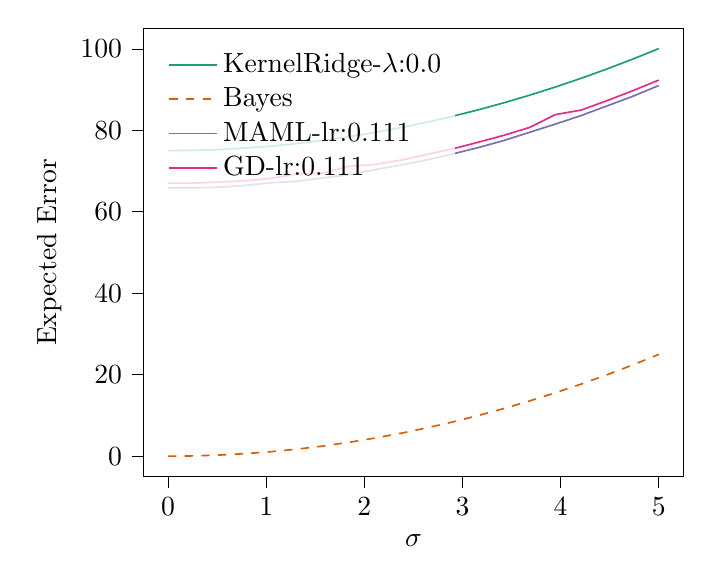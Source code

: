 % This file was created with tikzplotlib v0.10.1.
\begin{tikzpicture}

\definecolor{chocolate217952}{RGB}{217,95,2}
\definecolor{darkcyan27158119}{RGB}{27,158,119}
\definecolor{darkgray176}{RGB}{176,176,176}
\definecolor{deeppink23141138}{RGB}{231,41,138}
\definecolor{lightslategray117112179}{RGB}{117,112,179}

\begin{axis}[
legend cell align={left},
legend style={
  fill opacity=0.8,
  draw opacity=1,
  text opacity=1,
  at={(0.03,0.97)},
  anchor=north west,
  draw=none
},
tick align=outside,
tick pos=left,
x grid style={darkgray176},
xlabel={\(\displaystyle \sigma\)},
xmin=-0.25, xmax=5.25,
xtick style={color=black},
y grid style={darkgray176},
ylabel={Expected Error},
ymin=-5.002, ymax=105.048,
ytick style={color=black}
]
\addplot [semithick, darkcyan27158119]
table {%
0 74.991
0.263 75.063
0.526 75.274
0.789 75.624
1.053 76.111
1.316 76.738
1.579 77.503
1.842 78.406
2.105 79.448
2.368 80.628
2.632 81.947
2.895 83.404
3.158 84.999
3.421 86.734
3.684 88.606
3.947 90.617
4.211 92.767
4.474 95.055
4.737 97.481
5 100.046
};
\addlegendentry{KernelRidge-$\lambda$:0.0}
\addplot [semithick, chocolate217952, dashed]
table {%
0 0
0.263 0.069
0.526 0.277
0.789 0.622
1.053 1.107
1.316 1.729
1.579 2.49
1.842 3.389
2.105 4.427
2.368 5.602
2.632 6.917
2.895 8.369
3.158 9.96
3.421 11.689
3.684 13.556
3.947 15.562
4.211 17.706
4.474 19.989
4.737 22.41
5 24.969
};
\addlegendentry{Bayes}
\addplot [semithick, lightslategray117112179]
table {%
0 65.856
0.263 65.867
0.526 66.014
0.789 66.474
1.053 67.115
1.316 67.48
1.579 68.315
1.842 69.098
2.105 70.318
2.368 71.457
2.632 72.695
2.895 74.155
3.158 75.73
3.421 77.479
3.684 79.493
3.947 81.522
4.211 83.623
4.474 85.984
4.737 88.34
5 90.979
};
\addlegendentry{MAML-lr:0.111}
\addplot [semithick, deeppink23141138]
table {%
0 67.017
0.263 67.032
0.526 67.318
0.789 67.587
1.053 68.217
1.316 69.309
1.579 69.483
1.842 71.172
2.105 71.606
2.368 72.634
2.632 74.064
2.895 75.401
3.158 77.042
3.421 78.756
3.684 80.694
3.947 83.842
4.211 84.965
4.474 87.28
4.737 89.716
5 92.311
};
\addlegendentry{GD-lr:0.111}
\end{axis}

\end{tikzpicture}
